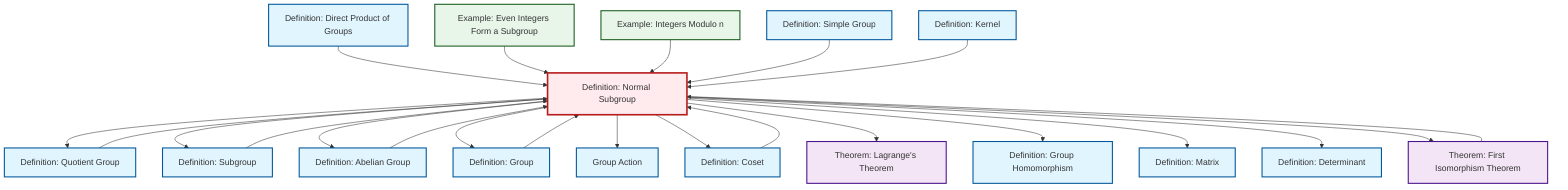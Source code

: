 graph TD
    classDef definition fill:#e1f5fe,stroke:#01579b,stroke-width:2px
    classDef theorem fill:#f3e5f5,stroke:#4a148c,stroke-width:2px
    classDef axiom fill:#fff3e0,stroke:#e65100,stroke-width:2px
    classDef example fill:#e8f5e9,stroke:#1b5e20,stroke-width:2px
    classDef current fill:#ffebee,stroke:#b71c1c,stroke-width:3px
    thm-lagrange["Theorem: Lagrange's Theorem"]:::theorem
    ex-even-integers-subgroup["Example: Even Integers Form a Subgroup"]:::example
    def-group-action["Group Action"]:::definition
    def-simple-group["Definition: Simple Group"]:::definition
    ex-quotient-integers-mod-n["Example: Integers Modulo n"]:::example
    def-homomorphism["Definition: Group Homomorphism"]:::definition
    def-direct-product["Definition: Direct Product of Groups"]:::definition
    def-matrix["Definition: Matrix"]:::definition
    def-coset["Definition: Coset"]:::definition
    def-kernel["Definition: Kernel"]:::definition
    def-determinant["Definition: Determinant"]:::definition
    def-normal-subgroup["Definition: Normal Subgroup"]:::definition
    def-abelian-group["Definition: Abelian Group"]:::definition
    def-quotient-group["Definition: Quotient Group"]:::definition
    thm-first-isomorphism["Theorem: First Isomorphism Theorem"]:::theorem
    def-group["Definition: Group"]:::definition
    def-subgroup["Definition: Subgroup"]:::definition
    def-coset --> def-normal-subgroup
    def-direct-product --> def-normal-subgroup
    def-normal-subgroup --> def-quotient-group
    ex-even-integers-subgroup --> def-normal-subgroup
    def-normal-subgroup --> def-subgroup
    def-normal-subgroup --> def-abelian-group
    ex-quotient-integers-mod-n --> def-normal-subgroup
    def-normal-subgroup --> def-group
    thm-first-isomorphism --> def-normal-subgroup
    def-normal-subgroup --> def-group-action
    def-normal-subgroup --> def-coset
    def-normal-subgroup --> thm-lagrange
    def-normal-subgroup --> def-homomorphism
    def-normal-subgroup --> def-matrix
    def-normal-subgroup --> def-determinant
    def-simple-group --> def-normal-subgroup
    def-kernel --> def-normal-subgroup
    def-quotient-group --> def-normal-subgroup
    def-normal-subgroup --> thm-first-isomorphism
    def-subgroup --> def-normal-subgroup
    def-group --> def-normal-subgroup
    def-abelian-group --> def-normal-subgroup
    class def-normal-subgroup current